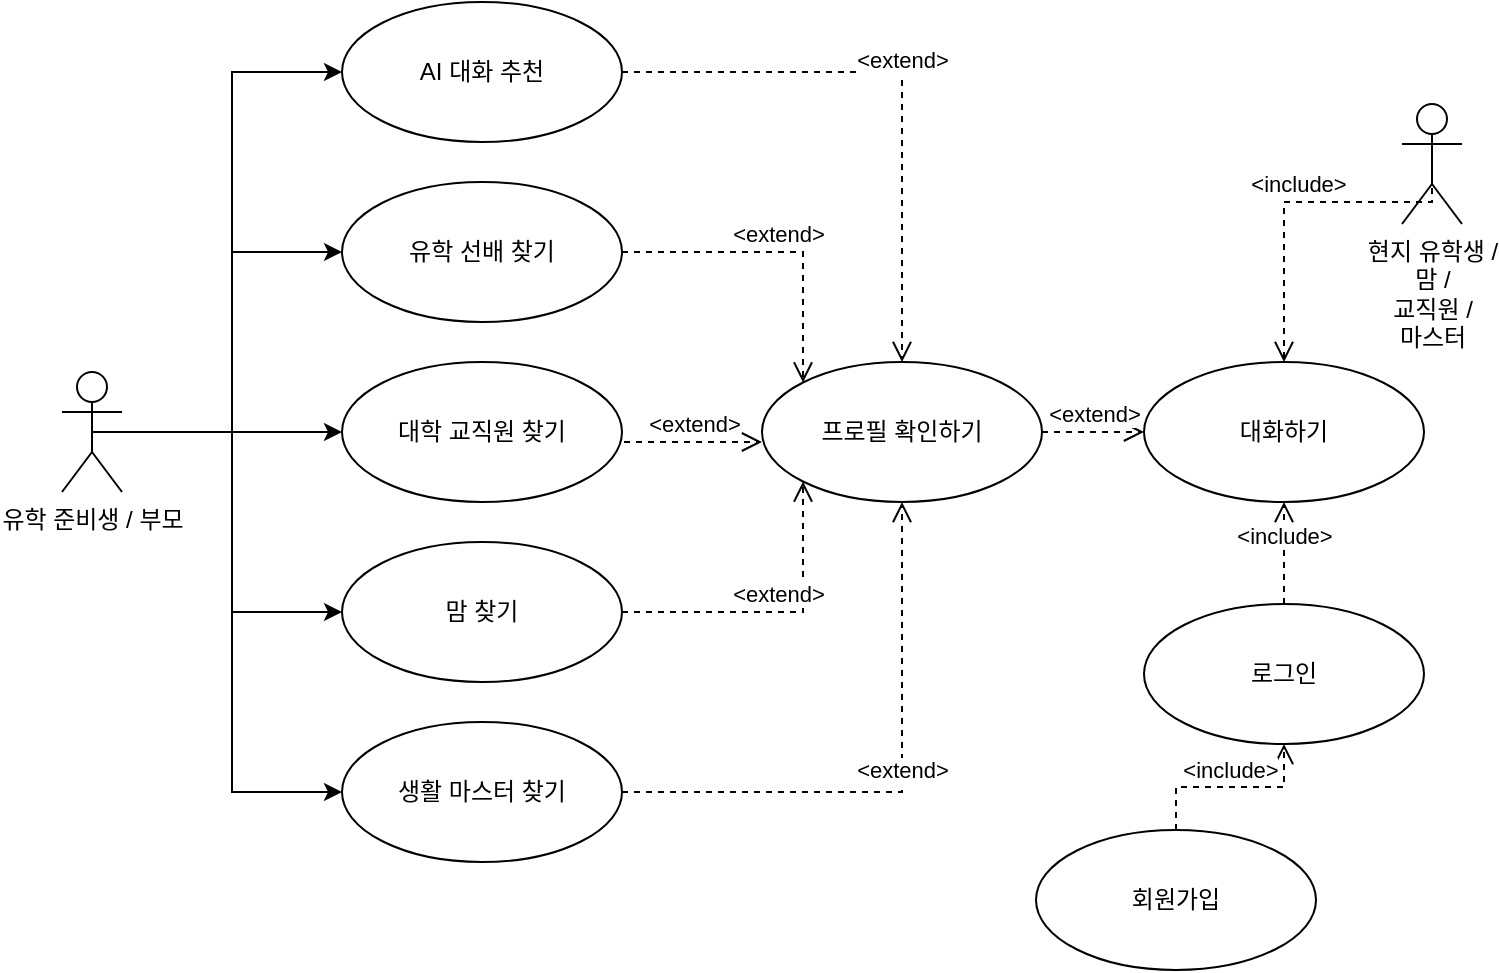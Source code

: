 <mxfile version="21.2.9" type="github">
  <diagram name="페이지-1" id="vJ2CU3Rfx78g7FYy2zwW">
    <mxGraphModel dx="1371" dy="804" grid="1" gridSize="10" guides="1" tooltips="1" connect="1" arrows="1" fold="1" page="1" pageScale="1" pageWidth="827" pageHeight="1169" math="0" shadow="0">
      <root>
        <mxCell id="0" />
        <mxCell id="1" parent="0" />
        <mxCell id="vowap7ELRqdRtD5AyxOH-27" style="edgeStyle=orthogonalEdgeStyle;rounded=0;orthogonalLoop=1;jettySize=auto;html=1;exitX=0.5;exitY=0.5;exitDx=0;exitDy=0;exitPerimeter=0;entryX=0;entryY=0.5;entryDx=0;entryDy=0;" edge="1" parent="1" source="vowap7ELRqdRtD5AyxOH-1" target="vowap7ELRqdRtD5AyxOH-4">
          <mxGeometry relative="1" as="geometry" />
        </mxCell>
        <mxCell id="vowap7ELRqdRtD5AyxOH-28" style="edgeStyle=orthogonalEdgeStyle;rounded=0;orthogonalLoop=1;jettySize=auto;html=1;exitX=0.5;exitY=0.5;exitDx=0;exitDy=0;exitPerimeter=0;entryX=0;entryY=0.5;entryDx=0;entryDy=0;" edge="1" parent="1" source="vowap7ELRqdRtD5AyxOH-1" target="vowap7ELRqdRtD5AyxOH-5">
          <mxGeometry relative="1" as="geometry" />
        </mxCell>
        <mxCell id="vowap7ELRqdRtD5AyxOH-29" style="edgeStyle=orthogonalEdgeStyle;rounded=0;orthogonalLoop=1;jettySize=auto;html=1;exitX=0.5;exitY=0.5;exitDx=0;exitDy=0;exitPerimeter=0;" edge="1" parent="1" source="vowap7ELRqdRtD5AyxOH-1" target="vowap7ELRqdRtD5AyxOH-3">
          <mxGeometry relative="1" as="geometry" />
        </mxCell>
        <mxCell id="vowap7ELRqdRtD5AyxOH-30" style="edgeStyle=orthogonalEdgeStyle;rounded=0;orthogonalLoop=1;jettySize=auto;html=1;exitX=0.5;exitY=0.5;exitDx=0;exitDy=0;exitPerimeter=0;entryX=0;entryY=0.5;entryDx=0;entryDy=0;" edge="1" parent="1" source="vowap7ELRqdRtD5AyxOH-1" target="vowap7ELRqdRtD5AyxOH-6">
          <mxGeometry relative="1" as="geometry" />
        </mxCell>
        <mxCell id="vowap7ELRqdRtD5AyxOH-31" style="edgeStyle=orthogonalEdgeStyle;rounded=0;orthogonalLoop=1;jettySize=auto;html=1;exitX=0.5;exitY=0.5;exitDx=0;exitDy=0;exitPerimeter=0;entryX=0;entryY=0.5;entryDx=0;entryDy=0;" edge="1" parent="1" source="vowap7ELRqdRtD5AyxOH-1" target="vowap7ELRqdRtD5AyxOH-7">
          <mxGeometry relative="1" as="geometry" />
        </mxCell>
        <mxCell id="vowap7ELRqdRtD5AyxOH-1" value="유학 준비생 / 부모" style="shape=umlActor;verticalLabelPosition=bottom;verticalAlign=top;html=1;" vertex="1" parent="1">
          <mxGeometry x="630" y="245" width="30" height="60" as="geometry" />
        </mxCell>
        <mxCell id="vowap7ELRqdRtD5AyxOH-3" value="대학 교직원 찾기" style="ellipse;whiteSpace=wrap;html=1;" vertex="1" parent="1">
          <mxGeometry x="770" y="240" width="140" height="70" as="geometry" />
        </mxCell>
        <mxCell id="vowap7ELRqdRtD5AyxOH-4" value="AI 대화 추천" style="ellipse;whiteSpace=wrap;html=1;" vertex="1" parent="1">
          <mxGeometry x="770" y="60" width="140" height="70" as="geometry" />
        </mxCell>
        <mxCell id="vowap7ELRqdRtD5AyxOH-5" value="유학 선배 찾기" style="ellipse;whiteSpace=wrap;html=1;" vertex="1" parent="1">
          <mxGeometry x="770" y="150" width="140" height="70" as="geometry" />
        </mxCell>
        <mxCell id="vowap7ELRqdRtD5AyxOH-6" value="맘 찾기" style="ellipse;whiteSpace=wrap;html=1;" vertex="1" parent="1">
          <mxGeometry x="770" y="330" width="140" height="70" as="geometry" />
        </mxCell>
        <mxCell id="vowap7ELRqdRtD5AyxOH-7" value="생활 마스터 찾기" style="ellipse;whiteSpace=wrap;html=1;" vertex="1" parent="1">
          <mxGeometry x="770" y="420" width="140" height="70" as="geometry" />
        </mxCell>
        <mxCell id="vowap7ELRqdRtD5AyxOH-8" value="프로필 확인하기" style="ellipse;whiteSpace=wrap;html=1;" vertex="1" parent="1">
          <mxGeometry x="980" y="240" width="140" height="70" as="geometry" />
        </mxCell>
        <mxCell id="vowap7ELRqdRtD5AyxOH-9" value="대화하기" style="ellipse;whiteSpace=wrap;html=1;" vertex="1" parent="1">
          <mxGeometry x="1171" y="240" width="140" height="70" as="geometry" />
        </mxCell>
        <mxCell id="vowap7ELRqdRtD5AyxOH-10" value="로그인" style="ellipse;whiteSpace=wrap;html=1;" vertex="1" parent="1">
          <mxGeometry x="1171" y="361" width="140" height="70" as="geometry" />
        </mxCell>
        <mxCell id="vowap7ELRqdRtD5AyxOH-11" value="회원가입" style="ellipse;whiteSpace=wrap;html=1;" vertex="1" parent="1">
          <mxGeometry x="1117" y="474" width="140" height="70" as="geometry" />
        </mxCell>
        <mxCell id="vowap7ELRqdRtD5AyxOH-13" value="&amp;lt;extend&amp;gt;" style="html=1;verticalAlign=bottom;endArrow=open;dashed=1;endSize=8;edgeStyle=elbowEdgeStyle;elbow=vertical;curved=0;rounded=0;" edge="1" parent="1">
          <mxGeometry relative="1" as="geometry">
            <mxPoint x="911" y="280" as="sourcePoint" />
            <mxPoint x="980" y="280" as="targetPoint" />
          </mxGeometry>
        </mxCell>
        <mxCell id="vowap7ELRqdRtD5AyxOH-14" value="&amp;lt;extend&amp;gt;" style="html=1;verticalAlign=bottom;endArrow=open;dashed=1;endSize=8;edgeStyle=elbowEdgeStyle;elbow=vertical;curved=0;rounded=0;exitX=1;exitY=0.5;exitDx=0;exitDy=0;entryX=0;entryY=1;entryDx=0;entryDy=0;" edge="1" parent="1" source="vowap7ELRqdRtD5AyxOH-6" target="vowap7ELRqdRtD5AyxOH-8">
          <mxGeometry relative="1" as="geometry">
            <mxPoint x="921" y="290" as="sourcePoint" />
            <mxPoint x="990" y="300" as="targetPoint" />
            <Array as="points">
              <mxPoint x="960" y="365" />
            </Array>
          </mxGeometry>
        </mxCell>
        <mxCell id="vowap7ELRqdRtD5AyxOH-15" value="&amp;lt;extend&amp;gt;" style="html=1;verticalAlign=bottom;endArrow=open;dashed=1;endSize=8;edgeStyle=elbowEdgeStyle;elbow=vertical;curved=0;rounded=0;exitX=1;exitY=0.5;exitDx=0;exitDy=0;entryX=0.5;entryY=1;entryDx=0;entryDy=0;" edge="1" parent="1" source="vowap7ELRqdRtD5AyxOH-7" target="vowap7ELRqdRtD5AyxOH-8">
          <mxGeometry relative="1" as="geometry">
            <mxPoint x="920" y="375" as="sourcePoint" />
            <mxPoint x="1000" y="310" as="targetPoint" />
            <Array as="points">
              <mxPoint x="980" y="455" />
            </Array>
          </mxGeometry>
        </mxCell>
        <mxCell id="vowap7ELRqdRtD5AyxOH-16" value="&amp;lt;extend&amp;gt;" style="html=1;verticalAlign=bottom;endArrow=open;dashed=1;endSize=8;edgeStyle=elbowEdgeStyle;elbow=vertical;curved=0;rounded=0;exitX=1;exitY=0.5;exitDx=0;exitDy=0;entryX=0;entryY=0;entryDx=0;entryDy=0;" edge="1" parent="1" source="vowap7ELRqdRtD5AyxOH-5" target="vowap7ELRqdRtD5AyxOH-8">
          <mxGeometry relative="1" as="geometry">
            <mxPoint x="920" y="375" as="sourcePoint" />
            <mxPoint x="1011" y="310" as="targetPoint" />
            <Array as="points">
              <mxPoint x="960" y="185" />
            </Array>
          </mxGeometry>
        </mxCell>
        <mxCell id="vowap7ELRqdRtD5AyxOH-17" value="&amp;lt;extend&amp;gt;" style="html=1;verticalAlign=bottom;endArrow=open;dashed=1;endSize=8;edgeStyle=elbowEdgeStyle;elbow=vertical;curved=0;rounded=0;exitX=1;exitY=0.5;exitDx=0;exitDy=0;entryX=0.5;entryY=0;entryDx=0;entryDy=0;" edge="1" parent="1" source="vowap7ELRqdRtD5AyxOH-4" target="vowap7ELRqdRtD5AyxOH-8">
          <mxGeometry relative="1" as="geometry">
            <mxPoint x="920" y="195" as="sourcePoint" />
            <mxPoint x="1011" y="260" as="targetPoint" />
            <Array as="points">
              <mxPoint x="980" y="95" />
            </Array>
          </mxGeometry>
        </mxCell>
        <mxCell id="vowap7ELRqdRtD5AyxOH-18" value="&amp;lt;include&amp;gt;" style="html=1;verticalAlign=bottom;endArrow=open;dashed=1;endSize=8;edgeStyle=elbowEdgeStyle;elbow=vertical;curved=0;rounded=0;exitX=0.5;exitY=0;exitDx=0;exitDy=0;entryX=0.5;entryY=1;entryDx=0;entryDy=0;" edge="1" parent="1" source="vowap7ELRqdRtD5AyxOH-10" target="vowap7ELRqdRtD5AyxOH-9">
          <mxGeometry relative="1" as="geometry">
            <mxPoint x="921" y="290" as="sourcePoint" />
            <mxPoint x="990" y="290" as="targetPoint" />
          </mxGeometry>
        </mxCell>
        <mxCell id="vowap7ELRqdRtD5AyxOH-19" value="&amp;lt;include&amp;gt;" style="html=1;verticalAlign=bottom;endArrow=open;dashed=1;endSize=8;edgeStyle=elbowEdgeStyle;elbow=vertical;curved=0;rounded=0;entryX=0.5;entryY=1;entryDx=0;entryDy=0;exitX=0.5;exitY=0;exitDx=0;exitDy=0;" edge="1" parent="1" source="vowap7ELRqdRtD5AyxOH-11" target="vowap7ELRqdRtD5AyxOH-10">
          <mxGeometry relative="1" as="geometry">
            <mxPoint x="1240" y="470" as="sourcePoint" />
            <mxPoint x="1251" y="320" as="targetPoint" />
          </mxGeometry>
        </mxCell>
        <mxCell id="vowap7ELRqdRtD5AyxOH-22" value="&amp;lt;extend&amp;gt;" style="html=1;verticalAlign=bottom;endArrow=open;dashed=1;endSize=8;edgeStyle=elbowEdgeStyle;elbow=vertical;curved=0;rounded=0;exitX=1;exitY=0.5;exitDx=0;exitDy=0;entryX=0;entryY=0.5;entryDx=0;entryDy=0;" edge="1" parent="1" source="vowap7ELRqdRtD5AyxOH-8" target="vowap7ELRqdRtD5AyxOH-9">
          <mxGeometry relative="1" as="geometry">
            <mxPoint x="1130" y="274.5" as="sourcePoint" />
            <mxPoint x="1199" y="274.5" as="targetPoint" />
            <Array as="points">
              <mxPoint x="1140" y="275" />
            </Array>
          </mxGeometry>
        </mxCell>
        <mxCell id="vowap7ELRqdRtD5AyxOH-24" value="&amp;lt;include&amp;gt;" style="html=1;verticalAlign=bottom;endArrow=open;dashed=1;endSize=8;edgeStyle=elbowEdgeStyle;elbow=vertical;curved=0;rounded=0;exitX=0.5;exitY=0.5;exitDx=0;exitDy=0;exitPerimeter=0;entryX=0.5;entryY=0;entryDx=0;entryDy=0;" edge="1" parent="1" source="vowap7ELRqdRtD5AyxOH-25" target="vowap7ELRqdRtD5AyxOH-9">
          <mxGeometry relative="1" as="geometry">
            <mxPoint x="1400" y="280" as="sourcePoint" />
            <mxPoint x="1370" y="370" as="targetPoint" />
            <Array as="points">
              <mxPoint x="1320" y="160" />
              <mxPoint x="1400" y="280" />
            </Array>
          </mxGeometry>
        </mxCell>
        <mxCell id="vowap7ELRqdRtD5AyxOH-25" value="현지 유학생 /&lt;br&gt;맘 /&lt;br&gt;교직원 /&lt;br&gt;마스터" style="shape=umlActor;verticalLabelPosition=bottom;verticalAlign=top;html=1;" vertex="1" parent="1">
          <mxGeometry x="1300" y="111" width="30" height="60" as="geometry" />
        </mxCell>
      </root>
    </mxGraphModel>
  </diagram>
</mxfile>
